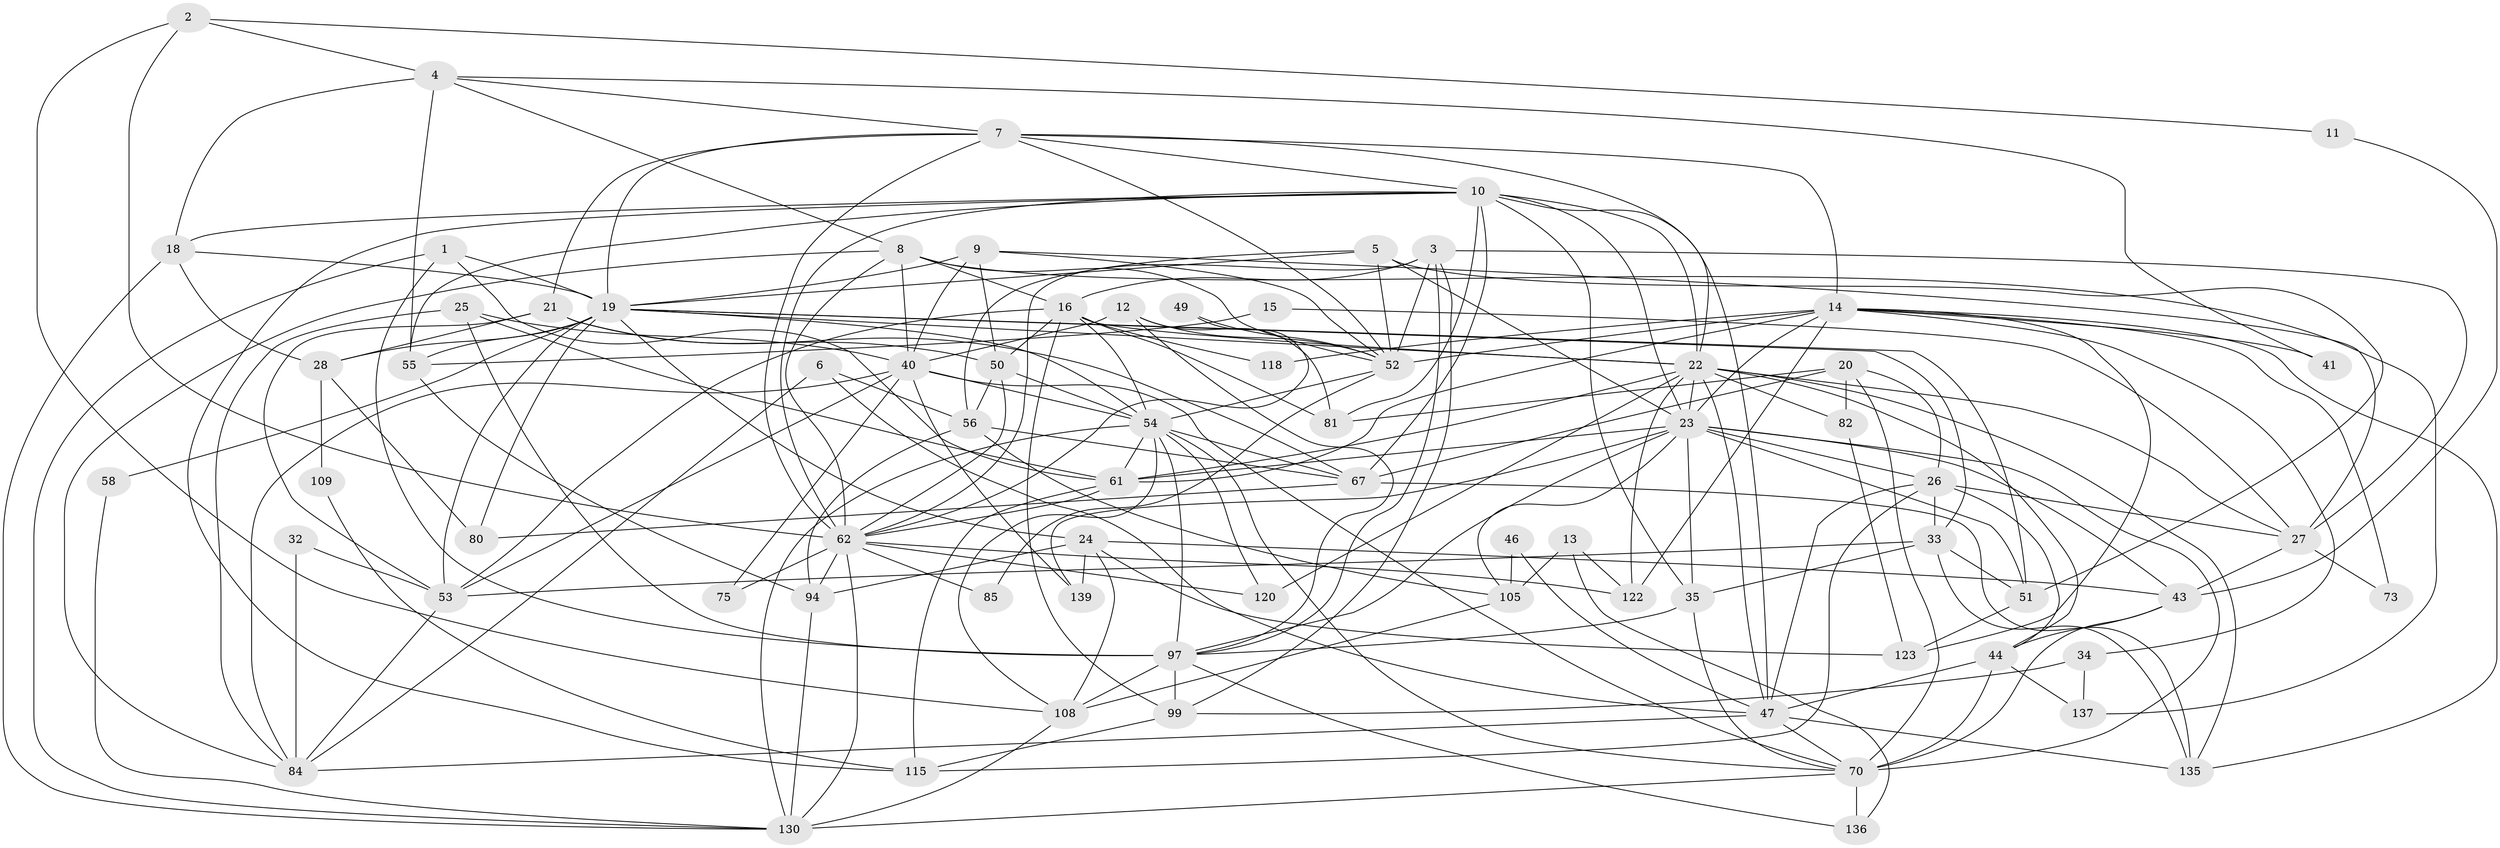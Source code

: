 // original degree distribution, {4: 0.2534246575342466, 3: 0.2465753424657534, 6: 0.0821917808219178, 5: 0.2191780821917808, 2: 0.1506849315068493, 7: 0.0273972602739726, 8: 0.02054794520547945}
// Generated by graph-tools (version 1.1) at 2025/15/03/09/25 04:15:12]
// undirected, 73 vertices, 208 edges
graph export_dot {
graph [start="1"]
  node [color=gray90,style=filled];
  1;
  2;
  3 [super="+107+96"];
  4;
  5 [super="+114"];
  6;
  7 [super="+76+37"];
  8 [super="+29+42+131"];
  9 [super="+17"];
  10 [super="+69"];
  11;
  12;
  13;
  14 [super="+30"];
  15;
  16 [super="+72+48"];
  18 [super="+63"];
  19 [super="+31+45"];
  20;
  21;
  22 [super="+126+38"];
  23 [super="+60+88"];
  24 [super="+145"];
  25;
  26 [super="+36"];
  27 [super="+98"];
  28 [super="+83"];
  32;
  33 [super="+144"];
  34;
  35 [super="+134"];
  40 [super="+117+59"];
  41;
  43 [super="+124"];
  44 [super="+138+141"];
  46;
  47 [super="+77+125"];
  49;
  50 [super="+92+129"];
  51;
  52 [super="+65"];
  53 [super="+146+89"];
  54 [super="+119+66+57"];
  55 [super="+78"];
  56 [super="+116+79"];
  58;
  61 [super="+93"];
  62 [super="+71+74+64+86"];
  67 [super="+87"];
  70 [super="+128+101"];
  73;
  75;
  80 [super="+142"];
  81 [super="+100"];
  82 [super="+127"];
  84 [super="+95+90"];
  85;
  94;
  97 [super="+133"];
  99;
  105;
  108;
  109;
  115;
  118;
  120;
  122;
  123;
  130 [super="+140"];
  135;
  136;
  137;
  139;
  1 -- 19;
  1 -- 97;
  1 -- 61;
  1 -- 130;
  2 -- 4;
  2 -- 108;
  2 -- 11;
  2 -- 62;
  3 -- 97 [weight=2];
  3 -- 99;
  3 -- 52;
  3 -- 27;
  3 -- 16;
  3 -- 62;
  4 -- 18;
  4 -- 41;
  4 -- 55;
  4 -- 7;
  4 -- 8;
  5 -- 56;
  5 -- 19;
  5 -- 23;
  5 -- 51;
  5 -- 52;
  6 -- 56 [weight=2];
  6 -- 84;
  6 -- 47;
  7 -- 19;
  7 -- 21;
  7 -- 62;
  7 -- 14;
  7 -- 10;
  7 -- 52;
  7 -- 22;
  8 -- 40;
  8 -- 52;
  8 -- 16 [weight=2];
  8 -- 84;
  8 -- 137;
  8 -- 62;
  9 -- 40 [weight=2];
  9 -- 50;
  9 -- 19;
  9 -- 27;
  9 -- 52;
  10 -- 55;
  10 -- 35;
  10 -- 47;
  10 -- 18;
  10 -- 115;
  10 -- 23;
  10 -- 62;
  10 -- 81;
  10 -- 22;
  10 -- 67;
  11 -- 43;
  12 -- 40;
  12 -- 81;
  12 -- 52;
  12 -- 97;
  13 -- 136;
  13 -- 122;
  13 -- 105;
  14 -- 61;
  14 -- 34;
  14 -- 135;
  14 -- 73;
  14 -- 41;
  14 -- 52;
  14 -- 118;
  14 -- 23;
  14 -- 122;
  14 -- 123;
  15 -- 27;
  15 -- 55;
  16 -- 118;
  16 -- 50;
  16 -- 99;
  16 -- 54;
  16 -- 81;
  16 -- 22;
  16 -- 53 [weight=2];
  18 -- 28;
  18 -- 19 [weight=2];
  18 -- 130;
  19 -- 33;
  19 -- 80;
  19 -- 51;
  19 -- 24;
  19 -- 58;
  19 -- 28;
  19 -- 53;
  19 -- 55;
  19 -- 54;
  19 -- 22 [weight=2];
  20 -- 26;
  20 -- 81;
  20 -- 82;
  20 -- 67;
  20 -- 70;
  21 -- 53;
  21 -- 28;
  21 -- 50;
  21 -- 67;
  22 -- 44;
  22 -- 82;
  22 -- 120;
  22 -- 135;
  22 -- 47;
  22 -- 23 [weight=2];
  22 -- 122;
  22 -- 27;
  22 -- 61;
  23 -- 105;
  23 -- 43;
  23 -- 51;
  23 -- 70;
  23 -- 97;
  23 -- 35;
  23 -- 26;
  23 -- 139;
  23 -- 61;
  24 -- 43;
  24 -- 94;
  24 -- 123;
  24 -- 108;
  24 -- 139;
  25 -- 40;
  25 -- 97;
  25 -- 61;
  25 -- 84;
  26 -- 115;
  26 -- 33;
  26 -- 47;
  26 -- 44;
  26 -- 27;
  27 -- 73;
  27 -- 43;
  28 -- 109;
  28 -- 80;
  32 -- 84;
  32 -- 53;
  33 -- 53;
  33 -- 135;
  33 -- 51;
  33 -- 35;
  34 -- 137;
  34 -- 99;
  35 -- 97;
  35 -- 70;
  40 -- 75;
  40 -- 139;
  40 -- 54;
  40 -- 84;
  40 -- 70;
  40 -- 53;
  43 -- 44;
  43 -- 70;
  44 -- 137;
  44 -- 47;
  44 -- 70 [weight=2];
  46 -- 105;
  46 -- 47;
  47 -- 135;
  47 -- 84;
  47 -- 70;
  49 -- 52;
  49 -- 62;
  50 -- 56;
  50 -- 54;
  50 -- 62;
  51 -- 123;
  52 -- 54;
  52 -- 85;
  53 -- 84;
  54 -- 108;
  54 -- 97;
  54 -- 61;
  54 -- 67;
  54 -- 70;
  54 -- 120;
  54 -- 130;
  55 -- 94;
  56 -- 94;
  56 -- 105;
  56 -- 67;
  58 -- 130;
  61 -- 115;
  61 -- 62;
  62 -- 122;
  62 -- 75 [weight=2];
  62 -- 130;
  62 -- 85;
  62 -- 94;
  62 -- 120;
  67 -- 135;
  67 -- 80;
  70 -- 136;
  70 -- 130;
  82 -- 123;
  94 -- 130;
  97 -- 108;
  97 -- 99;
  97 -- 136;
  99 -- 115;
  105 -- 108;
  108 -- 130;
  109 -- 115;
}

